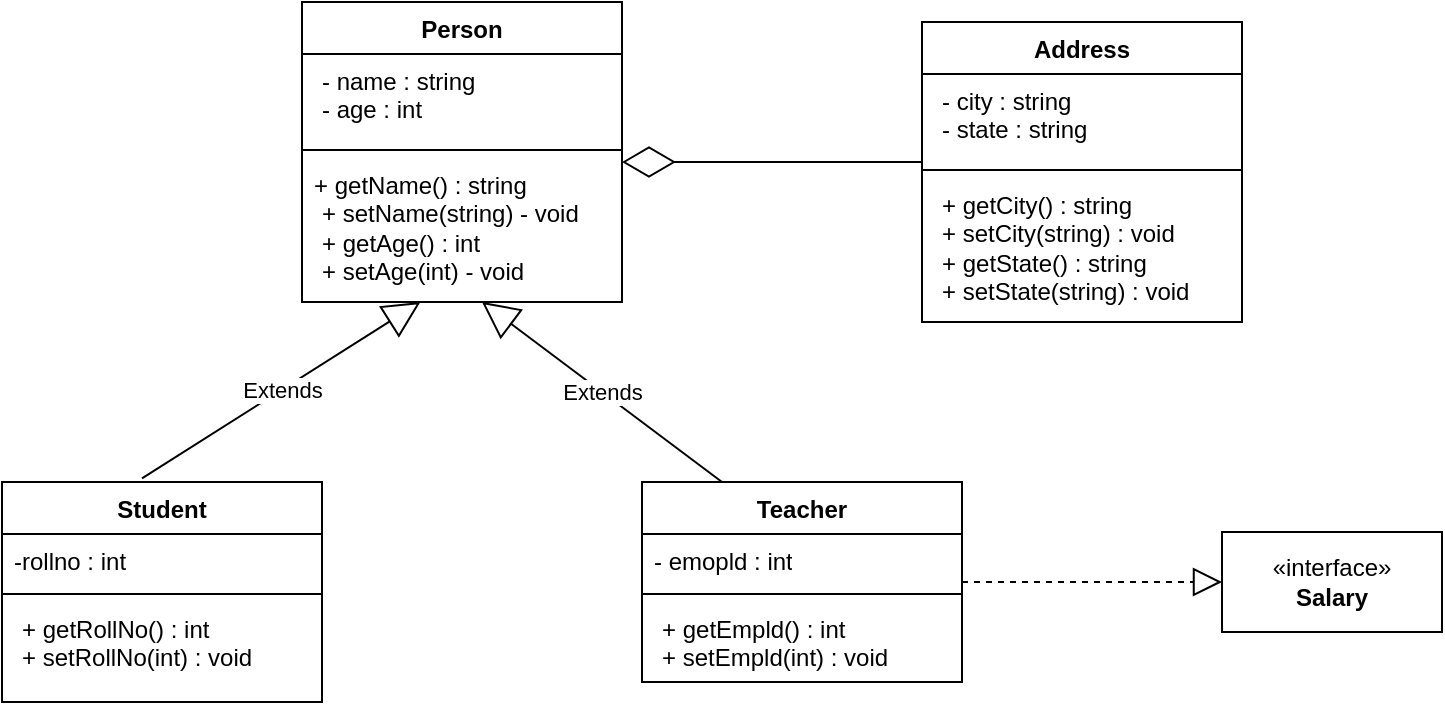 <mxfile version="21.6.3" type="google">
  <diagram id="C5RBs43oDa-KdzZeNtuy" name="Page-1">
    <mxGraphModel grid="1" page="1" gridSize="10" guides="1" tooltips="1" connect="1" arrows="1" fold="1" pageScale="1" pageWidth="827" pageHeight="1169" math="0" shadow="0">
      <root>
        <mxCell id="WIyWlLk6GJQsqaUBKTNV-0" />
        <mxCell id="WIyWlLk6GJQsqaUBKTNV-1" parent="WIyWlLk6GJQsqaUBKTNV-0" />
        <mxCell id="Hi0sUONFkib-qNp0ohYp-3" value="Extends" style="endArrow=block;endSize=16;endFill=0;html=1;rounded=0;entryX=0.37;entryY=1.006;entryDx=0;entryDy=0;entryPerimeter=0;" edge="1" parent="WIyWlLk6GJQsqaUBKTNV-1">
          <mxGeometry width="160" relative="1" as="geometry">
            <mxPoint x="240" y="278.16" as="sourcePoint" />
            <mxPoint x="379.2" y="190.0" as="targetPoint" />
          </mxGeometry>
        </mxCell>
        <mxCell id="Hi0sUONFkib-qNp0ohYp-4" value="Extends" style="endArrow=block;endSize=16;endFill=0;html=1;rounded=0;entryX=0.37;entryY=1.006;entryDx=0;entryDy=0;entryPerimeter=0;exitX=0.25;exitY=0;exitDx=0;exitDy=0;" edge="1" parent="WIyWlLk6GJQsqaUBKTNV-1" source="Hi0sUONFkib-qNp0ohYp-18">
          <mxGeometry width="160" relative="1" as="geometry">
            <mxPoint x="520" y="270" as="sourcePoint" />
            <mxPoint x="410" y="190" as="targetPoint" />
          </mxGeometry>
        </mxCell>
        <mxCell id="Hi0sUONFkib-qNp0ohYp-10" value="Person" style="swimlane;fontStyle=1;align=center;verticalAlign=top;childLayout=stackLayout;horizontal=1;startSize=26;horizontalStack=0;resizeParent=1;resizeParentMax=0;resizeLast=0;collapsible=1;marginBottom=0;whiteSpace=wrap;html=1;" vertex="1" parent="WIyWlLk6GJQsqaUBKTNV-1">
          <mxGeometry x="320" y="40" width="160" height="150" as="geometry" />
        </mxCell>
        <mxCell id="Hi0sUONFkib-qNp0ohYp-11" value="&lt;p style=&quot;border-color: var(--border-color); margin: 0px 0px 0px 4px;&quot;&gt;- name : string&lt;/p&gt;&lt;p style=&quot;border-color: var(--border-color); margin: 0px 0px 0px 4px;&quot;&gt;- age : int&lt;/p&gt;" style="text;strokeColor=none;fillColor=none;align=left;verticalAlign=top;spacingLeft=4;spacingRight=4;overflow=hidden;rotatable=0;points=[[0,0.5],[1,0.5]];portConstraint=eastwest;whiteSpace=wrap;html=1;" vertex="1" parent="Hi0sUONFkib-qNp0ohYp-10">
          <mxGeometry y="26" width="160" height="44" as="geometry" />
        </mxCell>
        <mxCell id="Hi0sUONFkib-qNp0ohYp-12" value="" style="line;strokeWidth=1;fillColor=none;align=left;verticalAlign=middle;spacingTop=-1;spacingLeft=3;spacingRight=3;rotatable=0;labelPosition=right;points=[];portConstraint=eastwest;strokeColor=inherit;" vertex="1" parent="Hi0sUONFkib-qNp0ohYp-10">
          <mxGeometry y="70" width="160" height="8" as="geometry" />
        </mxCell>
        <mxCell id="Hi0sUONFkib-qNp0ohYp-13" value="+&amp;nbsp;getName() : string&lt;p style=&quot;border-color: var(--border-color); margin: 0px 0px 0px 4px;&quot;&gt;&lt;span style=&quot;border-color: var(--border-color); background-color: initial;&quot;&gt;+ setName(string) - void&lt;/span&gt;&lt;br style=&quot;border-color: var(--border-color);&quot;&gt;&lt;/p&gt;&lt;p style=&quot;border-color: var(--border-color); margin: 0px 0px 0px 4px;&quot;&gt;+ getAge() : int&lt;/p&gt;&lt;p style=&quot;border-color: var(--border-color); margin: 0px 0px 0px 4px;&quot;&gt;+ setAge(int) - void&lt;/p&gt;" style="text;strokeColor=none;fillColor=none;align=left;verticalAlign=top;spacingLeft=4;spacingRight=4;overflow=hidden;rotatable=0;points=[[0,0.5],[1,0.5]];portConstraint=eastwest;whiteSpace=wrap;html=1;" vertex="1" parent="Hi0sUONFkib-qNp0ohYp-10">
          <mxGeometry y="78" width="160" height="72" as="geometry" />
        </mxCell>
        <mxCell id="Hi0sUONFkib-qNp0ohYp-14" value="Student" style="swimlane;fontStyle=1;align=center;verticalAlign=top;childLayout=stackLayout;horizontal=1;startSize=26;horizontalStack=0;resizeParent=1;resizeParentMax=0;resizeLast=0;collapsible=1;marginBottom=0;whiteSpace=wrap;html=1;" vertex="1" parent="WIyWlLk6GJQsqaUBKTNV-1">
          <mxGeometry x="170" y="280" width="160" height="110" as="geometry" />
        </mxCell>
        <mxCell id="Hi0sUONFkib-qNp0ohYp-15" value="-rollno : int" style="text;strokeColor=none;fillColor=none;align=left;verticalAlign=top;spacingLeft=4;spacingRight=4;overflow=hidden;rotatable=0;points=[[0,0.5],[1,0.5]];portConstraint=eastwest;whiteSpace=wrap;html=1;" vertex="1" parent="Hi0sUONFkib-qNp0ohYp-14">
          <mxGeometry y="26" width="160" height="26" as="geometry" />
        </mxCell>
        <mxCell id="Hi0sUONFkib-qNp0ohYp-16" value="" style="line;strokeWidth=1;fillColor=none;align=left;verticalAlign=middle;spacingTop=-1;spacingLeft=3;spacingRight=3;rotatable=0;labelPosition=right;points=[];portConstraint=eastwest;strokeColor=inherit;" vertex="1" parent="Hi0sUONFkib-qNp0ohYp-14">
          <mxGeometry y="52" width="160" height="8" as="geometry" />
        </mxCell>
        <mxCell id="Hi0sUONFkib-qNp0ohYp-17" value="&lt;p style=&quot;border-color: var(--border-color); margin: 0px 0px 0px 4px;&quot;&gt;+ getRollNo() : int&lt;/p&gt;&lt;p style=&quot;border-color: var(--border-color); margin: 0px 0px 0px 4px;&quot;&gt;+ setRollNo(int) : void&lt;/p&gt;" style="text;strokeColor=none;fillColor=none;align=left;verticalAlign=top;spacingLeft=4;spacingRight=4;overflow=hidden;rotatable=0;points=[[0,0.5],[1,0.5]];portConstraint=eastwest;whiteSpace=wrap;html=1;" vertex="1" parent="Hi0sUONFkib-qNp0ohYp-14">
          <mxGeometry y="60" width="160" height="50" as="geometry" />
        </mxCell>
        <mxCell id="Hi0sUONFkib-qNp0ohYp-18" value="Teacher" style="swimlane;fontStyle=1;align=center;verticalAlign=top;childLayout=stackLayout;horizontal=1;startSize=26;horizontalStack=0;resizeParent=1;resizeParentMax=0;resizeLast=0;collapsible=1;marginBottom=0;whiteSpace=wrap;html=1;" vertex="1" parent="WIyWlLk6GJQsqaUBKTNV-1">
          <mxGeometry x="490" y="280" width="160" height="100" as="geometry" />
        </mxCell>
        <mxCell id="Hi0sUONFkib-qNp0ohYp-19" value="- emopld : int&lt;br&gt;" style="text;strokeColor=none;fillColor=none;align=left;verticalAlign=top;spacingLeft=4;spacingRight=4;overflow=hidden;rotatable=0;points=[[0,0.5],[1,0.5]];portConstraint=eastwest;whiteSpace=wrap;html=1;" vertex="1" parent="Hi0sUONFkib-qNp0ohYp-18">
          <mxGeometry y="26" width="160" height="26" as="geometry" />
        </mxCell>
        <mxCell id="Hi0sUONFkib-qNp0ohYp-20" value="" style="line;strokeWidth=1;fillColor=none;align=left;verticalAlign=middle;spacingTop=-1;spacingLeft=3;spacingRight=3;rotatable=0;labelPosition=right;points=[];portConstraint=eastwest;strokeColor=inherit;" vertex="1" parent="Hi0sUONFkib-qNp0ohYp-18">
          <mxGeometry y="52" width="160" height="8" as="geometry" />
        </mxCell>
        <mxCell id="Hi0sUONFkib-qNp0ohYp-21" value="&lt;p style=&quot;border-color: var(--border-color); margin: 0px 0px 0px 4px;&quot;&gt;+ getEmpld() : int&lt;/p&gt;&lt;p style=&quot;border-color: var(--border-color); margin: 0px 0px 0px 4px;&quot;&gt;+ setEmpld(int) : void&lt;/p&gt;" style="text;strokeColor=none;fillColor=none;align=left;verticalAlign=top;spacingLeft=4;spacingRight=4;overflow=hidden;rotatable=0;points=[[0,0.5],[1,0.5]];portConstraint=eastwest;whiteSpace=wrap;html=1;" vertex="1" parent="Hi0sUONFkib-qNp0ohYp-18">
          <mxGeometry y="60" width="160" height="40" as="geometry" />
        </mxCell>
        <mxCell id="Hi0sUONFkib-qNp0ohYp-22" value="Address" style="swimlane;fontStyle=1;align=center;verticalAlign=top;childLayout=stackLayout;horizontal=1;startSize=26;horizontalStack=0;resizeParent=1;resizeParentMax=0;resizeLast=0;collapsible=1;marginBottom=0;whiteSpace=wrap;html=1;" vertex="1" parent="WIyWlLk6GJQsqaUBKTNV-1">
          <mxGeometry x="630" y="50" width="160" height="150" as="geometry" />
        </mxCell>
        <mxCell id="Hi0sUONFkib-qNp0ohYp-23" value="&lt;p style=&quot;border-color: var(--border-color); margin: 0px 0px 0px 4px;&quot;&gt;- city : string&lt;/p&gt;&lt;p style=&quot;border-color: var(--border-color); margin: 0px 0px 0px 4px;&quot;&gt;- state : string&lt;/p&gt;" style="text;strokeColor=none;fillColor=none;align=left;verticalAlign=top;spacingLeft=4;spacingRight=4;overflow=hidden;rotatable=0;points=[[0,0.5],[1,0.5]];portConstraint=eastwest;whiteSpace=wrap;html=1;" vertex="1" parent="Hi0sUONFkib-qNp0ohYp-22">
          <mxGeometry y="26" width="160" height="44" as="geometry" />
        </mxCell>
        <mxCell id="Hi0sUONFkib-qNp0ohYp-24" value="" style="line;strokeWidth=1;fillColor=none;align=left;verticalAlign=middle;spacingTop=-1;spacingLeft=3;spacingRight=3;rotatable=0;labelPosition=right;points=[];portConstraint=eastwest;strokeColor=inherit;" vertex="1" parent="Hi0sUONFkib-qNp0ohYp-22">
          <mxGeometry y="70" width="160" height="8" as="geometry" />
        </mxCell>
        <mxCell id="Hi0sUONFkib-qNp0ohYp-25" value="&lt;p style=&quot;border-color: var(--border-color); margin: 0px 0px 0px 4px;&quot;&gt;+ getCity() : string&lt;/p&gt;&lt;p style=&quot;border-color: var(--border-color); margin: 0px 0px 0px 4px;&quot;&gt;+ setCity(string) : void&lt;/p&gt;&lt;p style=&quot;border-color: var(--border-color); margin: 0px 0px 0px 4px;&quot;&gt;+ getState() : string&lt;/p&gt;&lt;p style=&quot;border-color: var(--border-color); margin: 0px 0px 0px 4px;&quot;&gt;+ setState(string) : void&lt;/p&gt;" style="text;strokeColor=none;fillColor=none;align=left;verticalAlign=top;spacingLeft=4;spacingRight=4;overflow=hidden;rotatable=0;points=[[0,0.5],[1,0.5]];portConstraint=eastwest;whiteSpace=wrap;html=1;" vertex="1" parent="Hi0sUONFkib-qNp0ohYp-22">
          <mxGeometry y="78" width="160" height="72" as="geometry" />
        </mxCell>
        <mxCell id="Hi0sUONFkib-qNp0ohYp-28" value="«interface»&lt;br&gt;&lt;b&gt;Salary&lt;/b&gt;" style="html=1;whiteSpace=wrap;" vertex="1" parent="WIyWlLk6GJQsqaUBKTNV-1">
          <mxGeometry x="780" y="305" width="110" height="50" as="geometry" />
        </mxCell>
        <mxCell id="Hi0sUONFkib-qNp0ohYp-29" value="" style="endArrow=block;dashed=1;endFill=0;endSize=12;html=1;rounded=0;entryX=0;entryY=0.5;entryDx=0;entryDy=0;" edge="1" parent="WIyWlLk6GJQsqaUBKTNV-1" target="Hi0sUONFkib-qNp0ohYp-28">
          <mxGeometry width="160" relative="1" as="geometry">
            <mxPoint x="650" y="330" as="sourcePoint" />
            <mxPoint x="770" y="330" as="targetPoint" />
          </mxGeometry>
        </mxCell>
        <mxCell id="Hi0sUONFkib-qNp0ohYp-31" value="" style="endArrow=diamondThin;endFill=0;endSize=24;html=1;rounded=0;" edge="1" parent="WIyWlLk6GJQsqaUBKTNV-1">
          <mxGeometry width="160" relative="1" as="geometry">
            <mxPoint x="630" y="120" as="sourcePoint" />
            <mxPoint x="480" y="120" as="targetPoint" />
          </mxGeometry>
        </mxCell>
      </root>
    </mxGraphModel>
  </diagram>
</mxfile>
